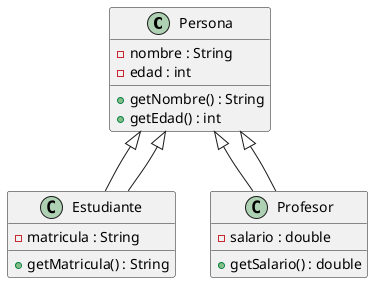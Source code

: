 @startuml
class Persona {
  - nombre : String
  - edad : int
  + getNombre() : String
  + getEdad() : int
}

class Estudiante extends Persona {
  - matricula : String
  + getMatricula() : String
}

class Profesor extends Persona {
  - salario : double
  + getSalario() : double
}

Persona <|-- Estudiante
Persona <|-- Profesor
@enduml
